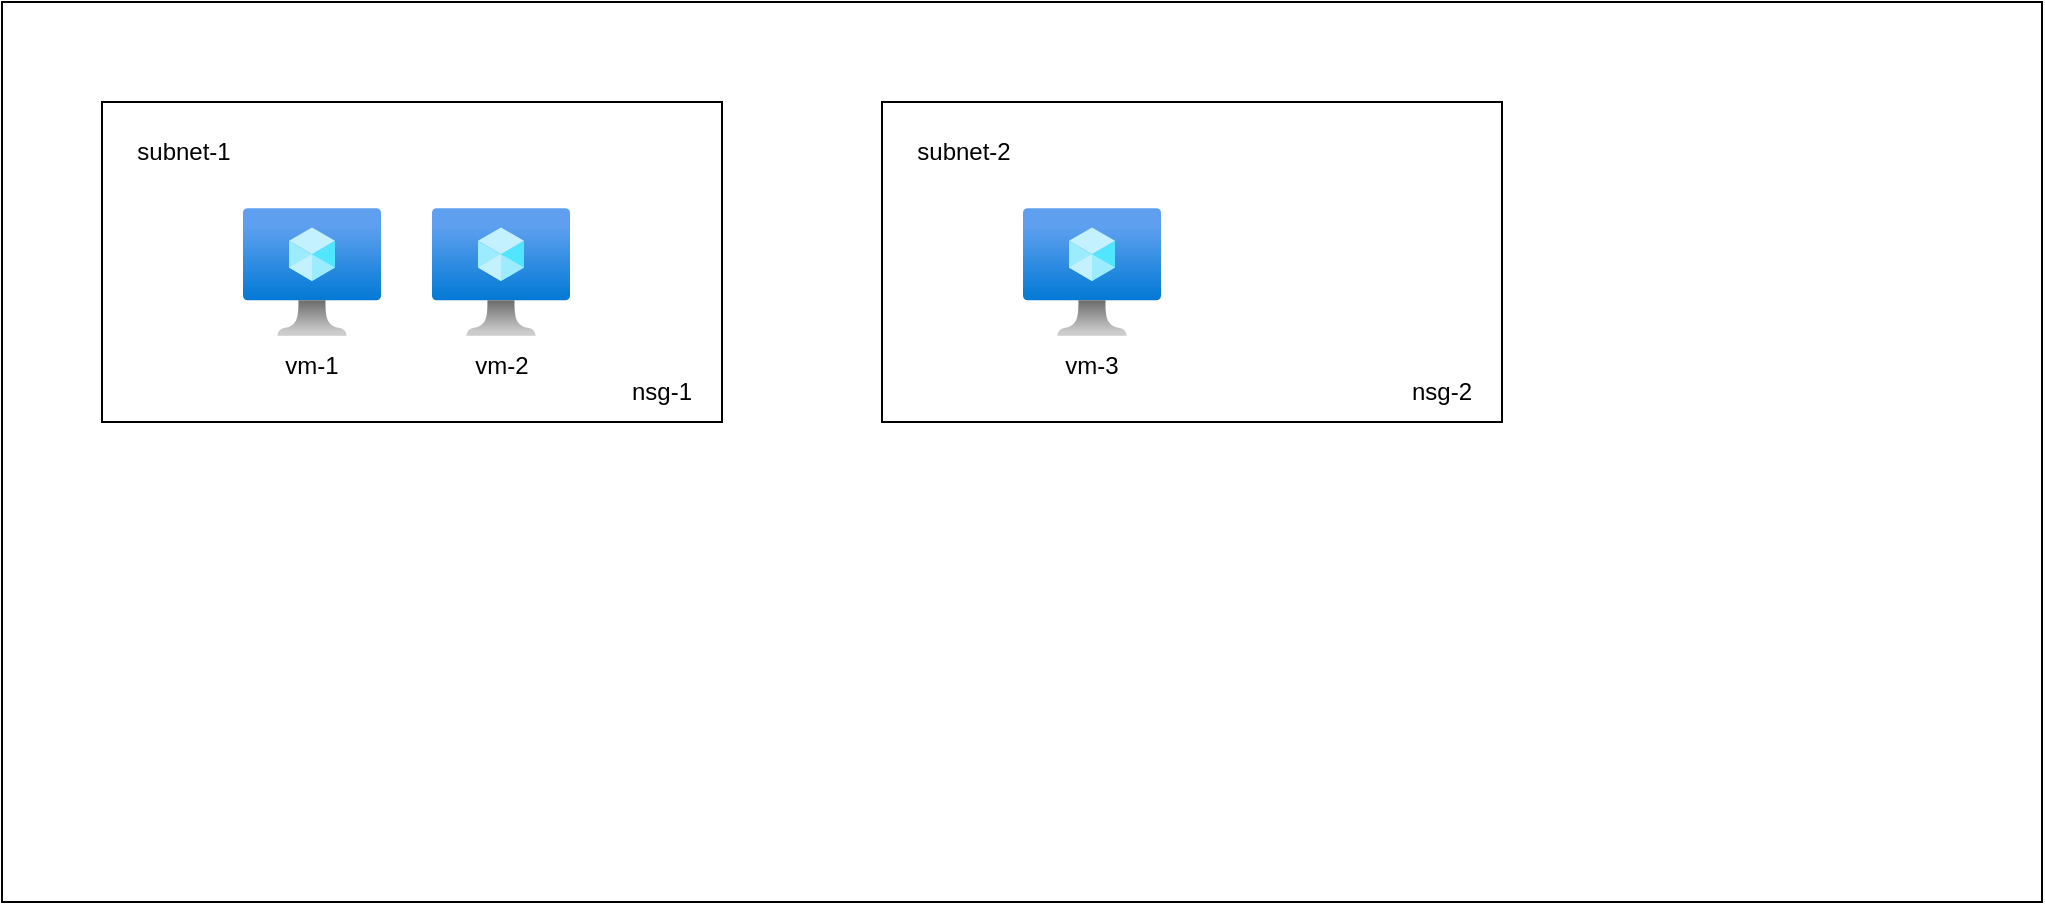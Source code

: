 <mxfile version="22.1.21" type="github">
  <diagram name="Page-1" id="hHgvDMsOO0Ha8qBBIuoE">
    <mxGraphModel dx="2074" dy="1106" grid="1" gridSize="10" guides="1" tooltips="1" connect="1" arrows="1" fold="1" page="1" pageScale="1" pageWidth="850" pageHeight="1100" math="0" shadow="0">
      <root>
        <mxCell id="0" />
        <mxCell id="1" parent="0" />
        <mxCell id="QJOeIWJfzM7gqpjZcsZL-1" value="" style="rounded=0;whiteSpace=wrap;html=1;" vertex="1" parent="1">
          <mxGeometry x="210" y="300" width="1020" height="450" as="geometry" />
        </mxCell>
        <mxCell id="QJOeIWJfzM7gqpjZcsZL-2" value="" style="rounded=0;whiteSpace=wrap;html=1;" vertex="1" parent="1">
          <mxGeometry x="260" y="350" width="310" height="160" as="geometry" />
        </mxCell>
        <mxCell id="QJOeIWJfzM7gqpjZcsZL-4" value="" style="image;aspect=fixed;html=1;points=[];align=center;fontSize=12;image=img/lib/azure2/compute/Virtual_Machine.svg;" vertex="1" parent="1">
          <mxGeometry x="330.5" y="403" width="69" height="64" as="geometry" />
        </mxCell>
        <mxCell id="QJOeIWJfzM7gqpjZcsZL-5" value="subnet-1" style="text;html=1;strokeColor=none;fillColor=none;align=center;verticalAlign=middle;whiteSpace=wrap;rounded=0;" vertex="1" parent="1">
          <mxGeometry x="271" y="360" width="60" height="30" as="geometry" />
        </mxCell>
        <mxCell id="QJOeIWJfzM7gqpjZcsZL-6" value="vm-1" style="text;html=1;strokeColor=none;fillColor=none;align=center;verticalAlign=middle;whiteSpace=wrap;rounded=0;" vertex="1" parent="1">
          <mxGeometry x="335" y="467" width="60" height="30" as="geometry" />
        </mxCell>
        <mxCell id="QJOeIWJfzM7gqpjZcsZL-7" value="" style="image;aspect=fixed;html=1;points=[];align=center;fontSize=12;image=img/lib/azure2/compute/Virtual_Machine.svg;" vertex="1" parent="1">
          <mxGeometry x="425" y="403" width="69" height="64" as="geometry" />
        </mxCell>
        <mxCell id="QJOeIWJfzM7gqpjZcsZL-8" value="vm-2" style="text;html=1;strokeColor=none;fillColor=none;align=center;verticalAlign=middle;whiteSpace=wrap;rounded=0;" vertex="1" parent="1">
          <mxGeometry x="429.5" y="467" width="60" height="30" as="geometry" />
        </mxCell>
        <mxCell id="QJOeIWJfzM7gqpjZcsZL-9" value="nsg-1" style="text;html=1;strokeColor=none;fillColor=none;align=center;verticalAlign=middle;whiteSpace=wrap;rounded=0;" vertex="1" parent="1">
          <mxGeometry x="510" y="480" width="60" height="30" as="geometry" />
        </mxCell>
        <mxCell id="QJOeIWJfzM7gqpjZcsZL-10" value="" style="rounded=0;whiteSpace=wrap;html=1;" vertex="1" parent="1">
          <mxGeometry x="650" y="350" width="310" height="160" as="geometry" />
        </mxCell>
        <mxCell id="QJOeIWJfzM7gqpjZcsZL-11" value="" style="image;aspect=fixed;html=1;points=[];align=center;fontSize=12;image=img/lib/azure2/compute/Virtual_Machine.svg;" vertex="1" parent="1">
          <mxGeometry x="720.5" y="403" width="69" height="64" as="geometry" />
        </mxCell>
        <mxCell id="QJOeIWJfzM7gqpjZcsZL-12" value="subnet-2" style="text;html=1;strokeColor=none;fillColor=none;align=center;verticalAlign=middle;whiteSpace=wrap;rounded=0;" vertex="1" parent="1">
          <mxGeometry x="661" y="360" width="60" height="30" as="geometry" />
        </mxCell>
        <mxCell id="QJOeIWJfzM7gqpjZcsZL-13" value="vm-3" style="text;html=1;strokeColor=none;fillColor=none;align=center;verticalAlign=middle;whiteSpace=wrap;rounded=0;" vertex="1" parent="1">
          <mxGeometry x="725" y="467" width="60" height="30" as="geometry" />
        </mxCell>
        <mxCell id="QJOeIWJfzM7gqpjZcsZL-16" value="nsg-2" style="text;html=1;strokeColor=none;fillColor=none;align=center;verticalAlign=middle;whiteSpace=wrap;rounded=0;" vertex="1" parent="1">
          <mxGeometry x="900" y="480" width="60" height="30" as="geometry" />
        </mxCell>
      </root>
    </mxGraphModel>
  </diagram>
</mxfile>
